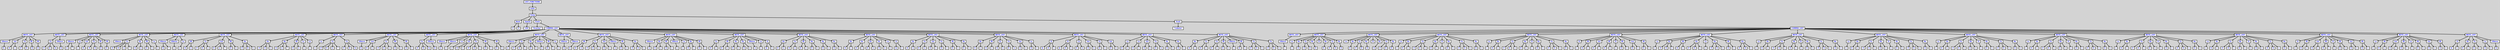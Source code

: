 digraph {

	ordering=out;
	ranksep=.4;
	bgcolor="lightgrey"; node [shape=box, fixedsize=false, fontsize=12, fontname="Helvetica-bold", fontcolor="blue"
		width=.25, height=.25, color="black", fillcolor="white", style="filled, solid, bold"];
	edge [arrowsize=.5, color="black", style="bold"]

  n0 [label="LIST_FUNCTIONS"];
  n1 [label="main"];
  n1 [label="main"];
  n2 [label="Song"];
  n2 [label="Song"];
  n3 [label="Beat"];
  n3 [label="Beat"];
  n4 [label="4"];
  n5 [label="4"];
  n6 [label="Speed"];
  n6 [label="Speed"];
  n7 [label="120"];
  n8 [label="Track"];
  n8 [label="Track"];
  n9 [label="\"Ocarina\""];
  n10 [label="COMPAS_LIST"];
  n10 [label="COMPAS_LIST"];
  n11 [label="NOTE_LIST"];
  n11 [label="NOTE_LIST"];
  n12 [label="Silence"];
  n12 [label="Silence"];
  n13 [label="b"];
  n14 [label="Sol"];
  n14 [label="Sol"];
  n15 [label="6"];
  n16 [label="c"];
  n17 [label="Fa"];
  n17 [label="Fa"];
  n18 [label="#"];
  n19 [label="6"];
  n20 [label="Mi"];
  n20 [label="Mi"];
  n21 [label="6"];
  n22 [label="Mi"];
  n22 [label="Mi"];
  n23 [label="6"];
  n24 [label="NOTE_LIST"];
  n24 [label="NOTE_LIST"];
  n25 [label="Fa"];
  n25 [label="Fa"];
  n26 [label="#"];
  n27 [label="6"];
  n28 [label="b"];
  n29 [label="Silence"];
  n29 [label="Silence"];
  n30 [label="b"];
  n31 [label="NOTE_LIST"];
  n31 [label="NOTE_LIST"];
  n32 [label="Silence"];
  n32 [label="Silence"];
  n33 [label="n"];
  n34 [label="*"];
  n35 [label="La"];
  n35 [label="La"];
  n36 [label="c"];
  n37 [label="Sol"];
  n37 [label="Sol"];
  n38 [label="6"];
  n39 [label="Fa"];
  n39 [label="Fa"];
  n40 [label="#"];
  n41 [label="6"];
  n42 [label="Mi"];
  n42 [label="Mi"];
  n43 [label="6"];
  n44 [label="Mi"];
  n44 [label="Mi"];
  n45 [label="6"];
  n46 [label="NOTE_LIST"];
  n46 [label="NOTE_LIST"];
  n47 [label="Silence"];
  n48 [label="Fa"];
  n48 [label="Fa"];
  n49 [label="#"];
  n50 [label="6"];
  n51 [label="n"];
  n52 [label="*"];
  n53 [label="Re"];
  n53 [label="Re"];
  n54 [label="6"];
  n55 [label="n"];
  n56 [label="Mi"];
  n56 [label="Mi"];
  n57 [label="6"];
  n58 [label="c"];
  n59 [label="La"];
  n59 [label="La"];
  n60 [label="c"];
  n61 [label="NOTE_LIST"];
  n61 [label="NOTE_LIST"];
  n62 [label="Silence"];
  n62 [label="Silence"];
  n63 [label="b"];
  n64 [label="*"];
  n65 [label="Silence"];
  n65 [label="Silence"];
  n66 [label="c"];
  n67 [label="La"];
  n67 [label="La"];
  n68 [label="c"];
  n69 [label="NOTE_LIST"];
  n69 [label="NOTE_LIST"];
  n70 [label="Mi"];
  n70 [label="Mi"];
  n71 [label="6"];
  n72 [label="n"];
  n73 [label="Fa"];
  n73 [label="Fa"];
  n74 [label="#"];
  n75 [label="6"];
  n76 [label="c"];
  n77 [label="Sol"];
  n77 [label="Sol"];
  n78 [label="6"];
  n79 [label="n"];
  n80 [label="*"];
  n81 [label="Mi"];
  n81 [label="Mi"];
  n82 [label="6"];
  n83 [label="c"];
  n84 [label="Do"];
  n84 [label="Do"];
  n85 [label="#"];
  n86 [label="6"];
  n87 [label="c"];
  n88 [label="NOTE_LIST"];
  n88 [label="NOTE_LIST"];
  n89 [label="Do"];
  n89 [label="Do"];
  n90 [label="#"];
  n91 [label="6"];
  n92 [label="c"];
  n93 [label="Re"];
  n93 [label="Re"];
  n94 [label="6"];
  n95 [label="n"];
  n96 [label="*"];
  n97 [label="Mi"];
  n97 [label="Mi"];
  n98 [label="6"];
  n99 [label="n"];
  n100 [label="La"];
  n100 [label="La"];
  n101 [label="c"];
  n102 [label="La"];
  n102 [label="La"];
  n103 [label="c"];
  n104 [label="NOTE_LIST"];
  n104 [label="NOTE_LIST"];
  n105 [label="La"];
  n105 [label="La"];
  n106 [label="c"];
  n107 [label="Fa"];
  n107 [label="Fa"];
  n108 [label="#"];
  n109 [label="6"];
  n110 [label="n"];
  n111 [label="*"];
  n112 [label="Fa"];
  n112 [label="Fa"];
  n113 [label="#"];
  n114 [label="6"];
  n115 [label="b"];
  n116 [label="NOTE_LIST"];
  n116 [label="NOTE_LIST"];
  n117 [label="Silence"];
  n117 [label="Silence"];
  n118 [label="b"];
  n119 [label="Sol"];
  n119 [label="Sol"];
  n120 [label="6"];
  n121 [label="c"];
  n122 [label="Fa"];
  n122 [label="Fa"];
  n123 [label="#"];
  n124 [label="6"];
  n125 [label="c"];
  n126 [label="Mi"];
  n126 [label="Mi"];
  n127 [label="6"];
  n128 [label="c"];
  n129 [label="Mi"];
  n129 [label="Mi"];
  n130 [label="6"];
  n131 [label="c"];
  n132 [label="NOTE_LIST"];
  n132 [label="NOTE_LIST"];
  n133 [label="Fa"];
  n133 [label="Fa"];
  n134 [label="#"];
  n135 [label="6"];
  n136 [label="b"];
  n137 [label="Silence"];
  n137 [label="Silence"];
  n138 [label="b"];
  n139 [label="NOTE_LIST"];
  n139 [label="NOTE_LIST"];
  n140 [label="Silence"];
  n140 [label="Silence"];
  n141 [label="n"];
  n142 [label="Silence"];
  n142 [label="Silence"];
  n143 [label="c"];
  n144 [label="La"];
  n144 [label="La"];
  n145 [label="c"];
  n146 [label="Sol"];
  n146 [label="Sol"];
  n147 [label="6"];
  n148 [label="c"];
  n149 [label="Fa"];
  n149 [label="Fa"];
  n150 [label="#"];
  n151 [label="6"];
  n152 [label="c"];
  n153 [label="Mi"];
  n153 [label="Mi"];
  n154 [label="6"];
  n155 [label="c"];
  n156 [label="Mi"];
  n156 [label="Mi"];
  n157 [label="6"];
  n158 [label="c"];
  n159 [label="NOTE_LIST"];
  n159 [label="NOTE_LIST"];
  n160 [label="Silence"];
  n160 [label="Silence"];
  n161 [label="n"];
  n162 [label="Fa"];
  n162 [label="Fa"];
  n163 [label="#"];
  n164 [label="6"];
  n165 [label="c"];
  n166 [label="Re"];
  n166 [label="Re"];
  n167 [label="6"];
  n168 [label="c"];
  n169 [label="Silence"];
  n169 [label="Silence"];
  n170 [label="n"];
  n171 [label="Mi"];
  n171 [label="Mi"];
  n172 [label="6"];
  n173 [label="c"];
  n174 [label="La"];
  n174 [label="La"];
  n175 [label="c"];
  n176 [label="NOTE_LIST"];
  n176 [label="NOTE_LIST"];
  n177 [label="Silence"];
  n177 [label="Silence"];
  n178 [label="b"];
  n179 [label="Silence"];
  n179 [label="Silence"];
  n180 [label="b"];
  n181 [label="NOTE_LIST"];
  n181 [label="NOTE_LIST"];
  n182 [label="Mi"];
  n182 [label="Mi"];
  n183 [label="6"];
  n184 [label="n"];
  n185 [label="Fa"];
  n185 [label="Fa"];
  n186 [label="#"];
  n187 [label="6"];
  n188 [label="c"];
  n189 [label="Sol"];
  n189 [label="Sol"];
  n190 [label="6"];
  n191 [label="c"];
  n192 [label="Silence"];
  n192 [label="Silence"];
  n193 [label="n"];
  n194 [label="Mi"];
  n194 [label="Mi"];
  n195 [label="6"];
  n196 [label="c"];
  n197 [label="Do"];
  n197 [label="Do"];
  n198 [label="#"];
  n199 [label="6"];
  n200 [label="c"];
  n201 [label="NOTE_LIST"];
  n201 [label="NOTE_LIST"];
  n202 [label="Silence"];
  n202 [label="Silence"];
  n203 [label="n"];
  n204 [label="Re"];
  n204 [label="Re"];
  n205 [label="6"];
  n206 [label="c"];
  n207 [label="Mi"];
  n207 [label="Mi"];
  n208 [label="6"];
  n209 [label="c"];
  n210 [label="Silence"];
  n210 [label="Silence"];
  n211 [label="c"];
  n212 [label="La"];
  n212 [label="La"];
  n213 [label="c"];
  n214 [label="Re"];
  n214 [label="Re"];
  n215 [label="6"];
  n216 [label="c"];
  n217 [label="Mi"];
  n217 [label="Mi"];
  n218 [label="6"];
  n219 [label="c"];
  n220 [label="NOTE_LIST"];
  n220 [label="NOTE_LIST"];
  n221 [label="Fa"];
  n221 [label="Fa"];
  n222 [label="6"];
  n223 [label="c"];
  n224 [label="Mi"];
  n224 [label="Mi"];
  n225 [label="6"];
  n226 [label="c"];
  n227 [label="Re"];
  n227 [label="Re"];
  n228 [label="6"];
  n229 [label="c"];
  n230 [label="Do"];
  n230 [label="Do"];
  n231 [label="6"];
  n232 [label="c"];
  n233 [label="Silence"];
  n233 [label="Silence"];
  n234 [label="n"];
  n235 [label="La"];
  n235 [label="La"];
  n236 [label="c"];
  n237 [label="Si"];
  n237 [label="Si"];
  n238 [label="&"];
  n239 [label="c"];
  n240 [label="NOTE_LIST"];
  n240 [label="NOTE_LIST"];
  n241 [label="Do"];
  n241 [label="Do"];
  n242 [label="6"];
  n243 [label="n"];
  n244 [label="Fa"];
  n244 [label="Fa"];
  n245 [label="6"];
  n246 [label="n"];
  n247 [label="Mi"];
  n247 [label="Mi"];
  n248 [label="6"];
  n249 [label="c"];
  n250 [label="Re"];
  n250 [label="Re"];
  n251 [label="6"];
  n252 [label="c"];
  n253 [label="Re"];
  n253 [label="Re"];
  n254 [label="6"];
  n255 [label="c"];
  n256 [label="Do"];
  n256 [label="Do"];
  n257 [label="6"];
  n258 [label="c"];
  n259 [label="NOTE_LIST"];
  n259 [label="NOTE_LIST"];
  n260 [label="Re"];
  n260 [label="Re"];
  n261 [label="6"];
  n262 [label="c"];
  n263 [label="Do"];
  n263 [label="Do"];
  n264 [label="6"];
  n265 [label="c"];
  n266 [label="Do"];
  n266 [label="Do"];
  n267 [label="6"];
  n268 [label="n"];
  n269 [label="Do"];
  n269 [label="Do"];
  n270 [label="6"];
  n271 [label="n"];
  n272 [label="La"];
  n272 [label="La"];
  n273 [label="c"];
  n274 [label="Si"];
  n274 [label="Si"];
  n275 [label="&"];
  n276 [label="c"];
  n277 [label="NOTE_LIST"];
  n277 [label="NOTE_LIST"];
  n278 [label="Do"];
  n278 [label="Do"];
  n279 [label="6"];
  n280 [label="n"];
  n281 [label="Fa"];
  n281 [label="Fa"];
  n282 [label="6"];
  n283 [label="n"];
  n284 [label="Sol"];
  n284 [label="Sol"];
  n285 [label="6"];
  n286 [label="c"];
  n287 [label="Fa"];
  n287 [label="Fa"];
  n288 [label="6"];
  n289 [label="c"];
  n290 [label="Mi"];
  n290 [label="Mi"];
  n291 [label="6"];
  n292 [label="c"];
  n293 [label="Re"];
  n293 [label="Re"];
  n294 [label="6"];
  n295 [label="c"];
  n296 [label="NOTE_LIST"];
  n296 [label="NOTE_LIST"];
  n297 [label="Re"];
  n297 [label="Re"];
  n298 [label="6"];
  n299 [label="c"];
  n300 [label="Mi"];
  n300 [label="Mi"];
  n301 [label="6"];
  n302 [label="c"];
  n303 [label="Fa"];
  n303 [label="Fa"];
  n304 [label="6"];
  n305 [label="n"];
  n306 [label="Fa"];
  n306 [label="Fa"];
  n307 [label="6"];
  n308 [label="n"];
  n309 [label="Sol"];
  n309 [label="Sol"];
  n310 [label="6"];
  n311 [label="c"];
  n312 [label="La"];
  n312 [label="La"];
  n313 [label="6"];
  n314 [label="c"];
  n315 [label="NOTE_LIST"];
  n315 [label="NOTE_LIST"];
  n316 [label="Si"];
  n316 [label="Si"];
  n317 [label="&"];
  n318 [label="6"];
  n319 [label="c"];
  n320 [label="Si"];
  n320 [label="Si"];
  n321 [label="&"];
  n322 [label="6"];
  n323 [label="c"];
  n324 [label="La"];
  n324 [label="La"];
  n325 [label="6"];
  n326 [label="n"];
  n327 [label="Sol"];
  n327 [label="Sol"];
  n328 [label="6"];
  n329 [label="n"];
  n330 [label="Fa"];
  n330 [label="Fa"];
  n331 [label="6"];
  n332 [label="c"];
  n333 [label="Sol"];
  n333 [label="Sol"];
  n334 [label="6"];
  n335 [label="c"];
  n336 [label="NOTE_LIST"];
  n336 [label="NOTE_LIST"];
  n337 [label="La"];
  n337 [label="La"];
  n338 [label="6"];
  n339 [label="c"];
  n340 [label="La"];
  n340 [label="La"];
  n341 [label="6"];
  n342 [label="c"];
  n343 [label="Sol"];
  n343 [label="Sol"];
  n344 [label="6"];
  n345 [label="n"];
  n346 [label="Fa"];
  n346 [label="Fa"];
  n347 [label="6"];
  n348 [label="n"];
  n349 [label="Re"];
  n349 [label="Re"];
  n350 [label="6"];
  n351 [label="c"];
  n352 [label="Do"];
  n352 [label="Do"];
  n353 [label="6"];
  n354 [label="c"];
  n355 [label="NOTE_LIST"];
  n355 [label="NOTE_LIST"];
  n356 [label="Re"];
  n356 [label="Re"];
  n357 [label="6"];
  n358 [label="c"];
  n359 [label="Fa"];
  n359 [label="Fa"];
  n360 [label="6"];
  n361 [label="c"];
  n362 [label="Fa"];
  n362 [label="Fa"];
  n363 [label="6"];
  n364 [label="c"];
  n365 [label="Mi"];
  n365 [label="Mi"];
  n366 [label="6"];
  n367 [label="c"];
  n368 [label="Silence"];
  n368 [label="Silence"];
  n369 [label="c"];
  n370 [label="Mi"];
  n370 [label="Mi"];
  n371 [label="6"];
  n372 [label="c"];
  n373 [label="Fa"];
  n373 [label="Fa"];
  n374 [label="#"];
  n375 [label="6"];
  n376 [label="c"];
  n377 [label="Fa"];
  n377 [label="Fa"];
  n378 [label="#"];
  n379 [label="6"];
  n380 [label="c"];
  n381 [label="Track"];
  n381 [label="Track"];
  n382 [label="\"Celesta\""];
  n383 [label="COMPAS_LIST"];
  n383 [label="COMPAS_LIST"];
  n384 [label="NOTE_LIST"];
  n384 [label="NOTE_LIST"];
  n385 [label="Silence"];
  n385 [label="Silence"];
  n386 [label="r"];
  n387 [label="NOTE_LIST"];
  n387 [label="NOTE_LIST"];
  n388 [label="La"];
  n388 [label="La"];
  n389 [label="c"];
  n390 [label="Re"];
  n390 [label="Re"];
  n391 [label="6"];
  n392 [label="Fa"];
  n392 [label="Fa"];
  n393 [label="#"];
  n394 [label="6"];
  n395 [label="Re"];
  n395 [label="Re"];
  n396 [label="6"];
  n397 [label="Si"];
  n398 [label="Re"];
  n398 [label="Re"];
  n399 [label="6"];
  n400 [label="Fa"];
  n400 [label="Fa"];
  n401 [label="#"];
  n402 [label="6"];
  n403 [label="Re"];
  n403 [label="Re"];
  n404 [label="6"];
  n405 [label="NOTE_LIST"];
  n405 [label="NOTE_LIST"];
  n406 [label="La"];
  n407 [label="Re"];
  n407 [label="Re"];
  n408 [label="6"];
  n409 [label="Fa"];
  n409 [label="Fa"];
  n410 [label="#"];
  n411 [label="6"];
  n412 [label="Re"];
  n412 [label="Re"];
  n413 [label="6"];
  n414 [label="Si"];
  n415 [label="Re"];
  n415 [label="Re"];
  n416 [label="6"];
  n417 [label="Fa"];
  n417 [label="Fa"];
  n418 [label="#"];
  n419 [label="6"];
  n420 [label="Re"];
  n420 [label="Re"];
  n421 [label="6"];
  n422 [label="NOTE_LIST"];
  n422 [label="NOTE_LIST"];
  n423 [label="La"];
  n423 [label="La"];
  n424 [label="c"];
  n425 [label="Re"];
  n425 [label="Re"];
  n426 [label="6"];
  n427 [label="c"];
  n428 [label="Fa"];
  n428 [label="Fa"];
  n429 [label="#"];
  n430 [label="6"];
  n431 [label="c"];
  n432 [label="Re"];
  n432 [label="Re"];
  n433 [label="6"];
  n434 [label="c"];
  n435 [label="Si"];
  n435 [label="Si"];
  n436 [label="c"];
  n437 [label="Re"];
  n437 [label="Re"];
  n438 [label="6"];
  n439 [label="c"];
  n440 [label="Fa"];
  n440 [label="Fa"];
  n441 [label="#"];
  n442 [label="6"];
  n443 [label="c"];
  n444 [label="Re"];
  n444 [label="Re"];
  n445 [label="6"];
  n446 [label="c"];
  n447 [label="NOTE_LIST"];
  n447 [label="NOTE_LIST"];
  n448 [label="La"];
  n448 [label="La"];
  n449 [label="c"];
  n450 [label="Re"];
  n450 [label="Re"];
  n451 [label="6"];
  n452 [label="c"];
  n453 [label="Fa"];
  n453 [label="Fa"];
  n454 [label="#"];
  n455 [label="6"];
  n456 [label="c"];
  n457 [label="Re"];
  n457 [label="Re"];
  n458 [label="6"];
  n459 [label="c"];
  n460 [label="Si"];
  n460 [label="Si"];
  n461 [label="c"];
  n462 [label="Re"];
  n462 [label="Re"];
  n463 [label="6"];
  n464 [label="c"];
  n465 [label="Fa"];
  n465 [label="Fa"];
  n466 [label="#"];
  n467 [label="6"];
  n468 [label="c"];
  n469 [label="Re"];
  n469 [label="Re"];
  n470 [label="6"];
  n471 [label="c"];
  n472 [label="NOTE_LIST"];
  n472 [label="NOTE_LIST"];
  n473 [label="Si"];
  n473 [label="Si"];
  n474 [label="c"];
  n475 [label="Mi"];
  n475 [label="Mi"];
  n476 [label="6"];
  n477 [label="c"];
  n478 [label="Sol"];
  n478 [label="Sol"];
  n479 [label="6"];
  n480 [label="c"];
  n481 [label="Mi"];
  n481 [label="Mi"];
  n482 [label="6"];
  n483 [label="c"];
  n484 [label="Si"];
  n484 [label="Si"];
  n485 [label="c"];
  n486 [label="Mi"];
  n486 [label="Mi"];
  n487 [label="6"];
  n488 [label="c"];
  n489 [label="Sol"];
  n489 [label="Sol"];
  n490 [label="6"];
  n491 [label="c"];
  n492 [label="Mi"];
  n492 [label="Mi"];
  n493 [label="6"];
  n494 [label="c"];
  n495 [label="NOTE_LIST"];
  n495 [label="NOTE_LIST"];
  n496 [label="La"];
  n496 [label="La"];
  n497 [label="c"];
  n498 [label="Do"];
  n498 [label="Do"];
  n499 [label="#"];
  n500 [label="6"];
  n501 [label="c"];
  n502 [label="Mi"];
  n502 [label="Mi"];
  n503 [label="6"];
  n504 [label="c"];
  n505 [label="Do"];
  n505 [label="Do"];
  n506 [label="#"];
  n507 [label="6"];
  n508 [label="c"];
  n509 [label="La"];
  n509 [label="La"];
  n510 [label="c"];
  n511 [label="Do"];
  n511 [label="Do"];
  n512 [label="#"];
  n513 [label="6"];
  n514 [label="c"];
  n515 [label="Mi"];
  n515 [label="Mi"];
  n516 [label="6"];
  n517 [label="c"];
  n518 [label="Do"];
  n518 [label="Do"];
  n519 [label="#"];
  n520 [label="6"];
  n521 [label="c"];
  n522 [label="NOTE_LIST"];
  n522 [label="NOTE_LIST"];
  n523 [label="La"];
  n523 [label="La"];
  n524 [label="c"];
  n525 [label="Re"];
  n525 [label="Re"];
  n526 [label="6"];
  n527 [label="c"];
  n528 [label="Fa"];
  n528 [label="Fa"];
  n529 [label="#"];
  n530 [label="6"];
  n531 [label="c"];
  n532 [label="Re"];
  n532 [label="Re"];
  n533 [label="6"];
  n534 [label="c"];
  n535 [label="Si"];
  n535 [label="Si"];
  n536 [label="c"];
  n537 [label="Re"];
  n537 [label="Re"];
  n538 [label="6"];
  n539 [label="c"];
  n540 [label="Fa"];
  n540 [label="Fa"];
  n541 [label="#"];
  n542 [label="6"];
  n543 [label="c"];
  n544 [label="Re"];
  n544 [label="Re"];
  n545 [label="6"];
  n546 [label="c"];
  n547 [label="NOTE_LIST"];
  n547 [label="NOTE_LIST"];
  n548 [label="La"];
  n548 [label="La"];
  n549 [label="c"];
  n550 [label="Re"];
  n550 [label="Re"];
  n551 [label="6"];
  n552 [label="c"];
  n553 [label="Fa"];
  n553 [label="Fa"];
  n554 [label="#"];
  n555 [label="6"];
  n556 [label="c"];
  n557 [label="Re"];
  n557 [label="Re"];
  n558 [label="6"];
  n559 [label="c"];
  n560 [label="Si"];
  n560 [label="Si"];
  n561 [label="c"];
  n562 [label="Re"];
  n562 [label="Re"];
  n563 [label="6"];
  n564 [label="c"];
  n565 [label="Fa"];
  n565 [label="Fa"];
  n566 [label="#"];
  n567 [label="6"];
  n568 [label="c"];
  n569 [label="Re"];
  n569 [label="Re"];
  n570 [label="6"];
  n571 [label="c"];
  n572 [label="NOTE_LIST"];
  n572 [label="NOTE_LIST"];
  n573 [label="La"];
  n573 [label="La"];
  n574 [label="c"];
  n575 [label="Re"];
  n575 [label="Re"];
  n576 [label="6"];
  n577 [label="c"];
  n578 [label="Fa"];
  n578 [label="Fa"];
  n579 [label="#"];
  n580 [label="6"];
  n581 [label="c"];
  n582 [label="Re"];
  n582 [label="Re"];
  n583 [label="6"];
  n584 [label="c"];
  n585 [label="Si"];
  n585 [label="Si"];
  n586 [label="c"];
  n587 [label="Re"];
  n587 [label="Re"];
  n588 [label="6"];
  n589 [label="c"];
  n590 [label="Fa"];
  n590 [label="Fa"];
  n591 [label="#"];
  n592 [label="6"];
  n593 [label="c"];
  n594 [label="Re"];
  n594 [label="Re"];
  n595 [label="6"];
  n596 [label="c"];
  n597 [label="NOTE_LIST"];
  n597 [label="NOTE_LIST"];
  n598 [label="La"];
  n598 [label="La"];
  n599 [label="c"];
  n600 [label="Re"];
  n600 [label="Re"];
  n601 [label="6"];
  n602 [label="c"];
  n603 [label="Fa"];
  n603 [label="Fa"];
  n604 [label="#"];
  n605 [label="6"];
  n606 [label="c"];
  n607 [label="Re"];
  n607 [label="Re"];
  n608 [label="6"];
  n609 [label="c"];
  n610 [label="Si"];
  n610 [label="Si"];
  n611 [label="c"];
  n612 [label="Re"];
  n612 [label="Re"];
  n613 [label="6"];
  n614 [label="c"];
  n615 [label="Fa"];
  n615 [label="Fa"];
  n616 [label="#"];
  n617 [label="6"];
  n618 [label="c"];
  n619 [label="Re"];
  n619 [label="Re"];
  n620 [label="6"];
  n621 [label="c"];
  n622 [label="NOTE_LIST"];
  n622 [label="NOTE_LIST"];
  n623 [label="La"];
  n623 [label="La"];
  n624 [label="c"];
  n625 [label="Re"];
  n625 [label="Re"];
  n626 [label="6"];
  n627 [label="c"];
  n628 [label="Fa"];
  n628 [label="Fa"];
  n629 [label="#"];
  n630 [label="6"];
  n631 [label="c"];
  n632 [label="Re"];
  n632 [label="Re"];
  n633 [label="6"];
  n634 [label="c"];
  n635 [label="Si"];
  n635 [label="Si"];
  n636 [label="c"];
  n637 [label="Re"];
  n637 [label="Re"];
  n638 [label="6"];
  n639 [label="c"];
  n640 [label="Fa"];
  n640 [label="Fa"];
  n641 [label="#"];
  n642 [label="6"];
  n643 [label="c"];
  n644 [label="Re"];
  n644 [label="Re"];
  n645 [label="6"];
  n646 [label="c"];
  n647 [label="NOTE_LIST"];
  n647 [label="NOTE_LIST"];
  n648 [label="La"];
  n648 [label="La"];
  n649 [label="c"];
  n650 [label="Re"];
  n650 [label="Re"];
  n651 [label="6"];
  n652 [label="c"];
  n653 [label="Fa"];
  n653 [label="Fa"];
  n654 [label="#"];
  n655 [label="6"];
  n656 [label="c"];
  n657 [label="Re"];
  n657 [label="Re"];
  n658 [label="6"];
  n659 [label="c"];
  n660 [label="Si"];
  n660 [label="Si"];
  n661 [label="c"];
  n662 [label="Re"];
  n662 [label="Re"];
  n663 [label="6"];
  n664 [label="c"];
  n665 [label="Fa"];
  n665 [label="Fa"];
  n666 [label="#"];
  n667 [label="6"];
  n668 [label="c"];
  n669 [label="Re"];
  n669 [label="Re"];
  n670 [label="6"];
  n671 [label="c"];
  n672 [label="NOTE_LIST"];
  n672 [label="NOTE_LIST"];
  n673 [label="Si"];
  n673 [label="Si"];
  n674 [label="c"];
  n675 [label="Mi"];
  n675 [label="Mi"];
  n676 [label="6"];
  n677 [label="c"];
  n678 [label="Sol"];
  n678 [label="Sol"];
  n679 [label="6"];
  n680 [label="c"];
  n681 [label="Mi"];
  n681 [label="Mi"];
  n682 [label="6"];
  n683 [label="c"];
  n684 [label="Si"];
  n684 [label="Si"];
  n685 [label="c"];
  n686 [label="Mi"];
  n686 [label="Mi"];
  n687 [label="6"];
  n688 [label="c"];
  n689 [label="Sol"];
  n689 [label="Sol"];
  n690 [label="6"];
  n691 [label="c"];
  n692 [label="Mi"];
  n692 [label="Mi"];
  n693 [label="6"];
  n694 [label="c"];
  n695 [label="NOTE_LIST"];
  n695 [label="NOTE_LIST"];
  n696 [label="La"];
  n696 [label="La"];
  n697 [label="c"];
  n698 [label="Mi"];
  n698 [label="Mi"];
  n699 [label="6"];
  n700 [label="c"];
  n701 [label="Sol"];
  n701 [label="Sol"];
  n702 [label="6"];
  n703 [label="c"];
  n704 [label="Mi"];
  n704 [label="Mi"];
  n705 [label="6"];
  n706 [label="c"];
  n707 [label="La"];
  n707 [label="La"];
  n708 [label="c"];
  n709 [label="Mi"];
  n709 [label="Mi"];
  n710 [label="6"];
  n711 [label="c"];
  n712 [label="Sol"];
  n712 [label="Sol"];
  n713 [label="6"];
  n714 [label="c"];
  n715 [label="Mi"];
  n715 [label="Mi"];
  n716 [label="6"];
  n717 [label="c"];
  n718 [label="NOTE_LIST"];
  n718 [label="NOTE_LIST"];
  n719 [label="Si"];
  n719 [label="Si"];
  n720 [label="&"];
  n721 [label="c"];
  n722 [label="Re"];
  n722 [label="Re"];
  n723 [label="6"];
  n724 [label="c"];
  n725 [label="Fa"];
  n725 [label="Fa"];
  n726 [label="6"];
  n727 [label="c"];
  n728 [label="La"];
  n728 [label="La"];
  n729 [label="6"];
  n730 [label="c"];
  n731 [label="Silence"];
  n731 [label="Silence"];
  n732 [label="b"];

  n0 -> n1 // "LIST_FUNCTIONS" -> "main"
  n1 -> n2 // "main" -> "Song"
  n2 -> n3 // "Song" -> "Beat"
  n3 -> n4 // "Beat" -> "4"
  n3 -> n5 // "Beat" -> "4"
  n2 -> n6 // "Song" -> "Speed"
  n6 -> n7 // "Speed" -> "120"
  n2 -> n8 // "Song" -> "Track"
  n8 -> n9 // "Track" -> "\"Ocarina\""
  n8 -> n10 // "Track" -> "COMPAS_LIST"
  n10 -> n11 // "COMPAS_LIST" -> "NOTE_LIST"
  n11 -> n12 // "NOTE_LIST" -> "Silence"
  n12 -> n13 // "Silence" -> "b"
  n11 -> n14 // "NOTE_LIST" -> "Sol"
  n14 -> n15 // "Sol" -> "6"
  n14 -> n16 // "Sol" -> "c"
  n11 -> n17 // "NOTE_LIST" -> "Fa"
  n17 -> n18 // "Fa" -> "#"
  n17 -> n19 // "Fa" -> "6"
  n11 -> n20 // "NOTE_LIST" -> "Mi"
  n20 -> n21 // "Mi" -> "6"
  n11 -> n22 // "NOTE_LIST" -> "Mi"
  n22 -> n23 // "Mi" -> "6"
  n10 -> n24 // "COMPAS_LIST" -> "NOTE_LIST"
  n24 -> n25 // "NOTE_LIST" -> "Fa"
  n25 -> n26 // "Fa" -> "#"
  n25 -> n27 // "Fa" -> "6"
  n25 -> n28 // "Fa" -> "b"
  n24 -> n29 // "NOTE_LIST" -> "Silence"
  n29 -> n30 // "Silence" -> "b"
  n10 -> n31 // "COMPAS_LIST" -> "NOTE_LIST"
  n31 -> n32 // "NOTE_LIST" -> "Silence"
  n32 -> n33 // "Silence" -> "n"
  n32 -> n34 // "Silence" -> "*"
  n31 -> n35 // "NOTE_LIST" -> "La"
  n35 -> n36 // "La" -> "c"
  n31 -> n37 // "NOTE_LIST" -> "Sol"
  n37 -> n38 // "Sol" -> "6"
  n31 -> n39 // "NOTE_LIST" -> "Fa"
  n39 -> n40 // "Fa" -> "#"
  n39 -> n41 // "Fa" -> "6"
  n31 -> n42 // "NOTE_LIST" -> "Mi"
  n42 -> n43 // "Mi" -> "6"
  n31 -> n44 // "NOTE_LIST" -> "Mi"
  n44 -> n45 // "Mi" -> "6"
  n10 -> n46 // "COMPAS_LIST" -> "NOTE_LIST"
  n46 -> n47 // "NOTE_LIST" -> "Silence"
  n46 -> n48 // "NOTE_LIST" -> "Fa"
  n48 -> n49 // "Fa" -> "#"
  n48 -> n50 // "Fa" -> "6"
  n48 -> n51 // "Fa" -> "n"
  n48 -> n52 // "Fa" -> "*"
  n46 -> n53 // "NOTE_LIST" -> "Re"
  n53 -> n54 // "Re" -> "6"
  n53 -> n55 // "Re" -> "n"
  n46 -> n56 // "NOTE_LIST" -> "Mi"
  n56 -> n57 // "Mi" -> "6"
  n56 -> n58 // "Mi" -> "c"
  n46 -> n59 // "NOTE_LIST" -> "La"
  n59 -> n60 // "La" -> "c"
  n10 -> n61 // "COMPAS_LIST" -> "NOTE_LIST"
  n61 -> n62 // "NOTE_LIST" -> "Silence"
  n62 -> n63 // "Silence" -> "b"
  n62 -> n64 // "Silence" -> "*"
  n61 -> n65 // "NOTE_LIST" -> "Silence"
  n65 -> n66 // "Silence" -> "c"
  n61 -> n67 // "NOTE_LIST" -> "La"
  n67 -> n68 // "La" -> "c"
  n10 -> n69 // "COMPAS_LIST" -> "NOTE_LIST"
  n69 -> n70 // "NOTE_LIST" -> "Mi"
  n70 -> n71 // "Mi" -> "6"
  n70 -> n72 // "Mi" -> "n"
  n69 -> n73 // "NOTE_LIST" -> "Fa"
  n73 -> n74 // "Fa" -> "#"
  n73 -> n75 // "Fa" -> "6"
  n73 -> n76 // "Fa" -> "c"
  n69 -> n77 // "NOTE_LIST" -> "Sol"
  n77 -> n78 // "Sol" -> "6"
  n77 -> n79 // "Sol" -> "n"
  n77 -> n80 // "Sol" -> "*"
  n69 -> n81 // "NOTE_LIST" -> "Mi"
  n81 -> n82 // "Mi" -> "6"
  n81 -> n83 // "Mi" -> "c"
  n69 -> n84 // "NOTE_LIST" -> "Do"
  n84 -> n85 // "Do" -> "#"
  n84 -> n86 // "Do" -> "6"
  n84 -> n87 // "Do" -> "c"
  n10 -> n88 // "COMPAS_LIST" -> "NOTE_LIST"
  n88 -> n89 // "NOTE_LIST" -> "Do"
  n89 -> n90 // "Do" -> "#"
  n89 -> n91 // "Do" -> "6"
  n89 -> n92 // "Do" -> "c"
  n88 -> n93 // "NOTE_LIST" -> "Re"
  n93 -> n94 // "Re" -> "6"
  n93 -> n95 // "Re" -> "n"
  n93 -> n96 // "Re" -> "*"
  n88 -> n97 // "NOTE_LIST" -> "Mi"
  n97 -> n98 // "Mi" -> "6"
  n97 -> n99 // "Mi" -> "n"
  n88 -> n100 // "NOTE_LIST" -> "La"
  n100 -> n101 // "La" -> "c"
  n88 -> n102 // "NOTE_LIST" -> "La"
  n102 -> n103 // "La" -> "c"
  n10 -> n104 // "COMPAS_LIST" -> "NOTE_LIST"
  n104 -> n105 // "NOTE_LIST" -> "La"
  n105 -> n106 // "La" -> "c"
  n104 -> n107 // "NOTE_LIST" -> "Fa"
  n107 -> n108 // "Fa" -> "#"
  n107 -> n109 // "Fa" -> "6"
  n107 -> n110 // "Fa" -> "n"
  n107 -> n111 // "Fa" -> "*"
  n104 -> n112 // "NOTE_LIST" -> "Fa"
  n112 -> n113 // "Fa" -> "#"
  n112 -> n114 // "Fa" -> "6"
  n112 -> n115 // "Fa" -> "b"
  n10 -> n116 // "COMPAS_LIST" -> "NOTE_LIST"
  n116 -> n117 // "NOTE_LIST" -> "Silence"
  n117 -> n118 // "Silence" -> "b"
  n116 -> n119 // "NOTE_LIST" -> "Sol"
  n119 -> n120 // "Sol" -> "6"
  n119 -> n121 // "Sol" -> "c"
  n116 -> n122 // "NOTE_LIST" -> "Fa"
  n122 -> n123 // "Fa" -> "#"
  n122 -> n124 // "Fa" -> "6"
  n122 -> n125 // "Fa" -> "c"
  n116 -> n126 // "NOTE_LIST" -> "Mi"
  n126 -> n127 // "Mi" -> "6"
  n126 -> n128 // "Mi" -> "c"
  n116 -> n129 // "NOTE_LIST" -> "Mi"
  n129 -> n130 // "Mi" -> "6"
  n129 -> n131 // "Mi" -> "c"
  n10 -> n132 // "COMPAS_LIST" -> "NOTE_LIST"
  n132 -> n133 // "NOTE_LIST" -> "Fa"
  n133 -> n134 // "Fa" -> "#"
  n133 -> n135 // "Fa" -> "6"
  n133 -> n136 // "Fa" -> "b"
  n132 -> n137 // "NOTE_LIST" -> "Silence"
  n137 -> n138 // "Silence" -> "b"
  n10 -> n139 // "COMPAS_LIST" -> "NOTE_LIST"
  n139 -> n140 // "NOTE_LIST" -> "Silence"
  n140 -> n141 // "Silence" -> "n"
  n139 -> n142 // "NOTE_LIST" -> "Silence"
  n142 -> n143 // "Silence" -> "c"
  n139 -> n144 // "NOTE_LIST" -> "La"
  n144 -> n145 // "La" -> "c"
  n139 -> n146 // "NOTE_LIST" -> "Sol"
  n146 -> n147 // "Sol" -> "6"
  n146 -> n148 // "Sol" -> "c"
  n139 -> n149 // "NOTE_LIST" -> "Fa"
  n149 -> n150 // "Fa" -> "#"
  n149 -> n151 // "Fa" -> "6"
  n149 -> n152 // "Fa" -> "c"
  n139 -> n153 // "NOTE_LIST" -> "Mi"
  n153 -> n154 // "Mi" -> "6"
  n153 -> n155 // "Mi" -> "c"
  n139 -> n156 // "NOTE_LIST" -> "Mi"
  n156 -> n157 // "Mi" -> "6"
  n156 -> n158 // "Mi" -> "c"
  n10 -> n159 // "COMPAS_LIST" -> "NOTE_LIST"
  n159 -> n160 // "NOTE_LIST" -> "Silence"
  n160 -> n161 // "Silence" -> "n"
  n159 -> n162 // "NOTE_LIST" -> "Fa"
  n162 -> n163 // "Fa" -> "#"
  n162 -> n164 // "Fa" -> "6"
  n162 -> n165 // "Fa" -> "c"
  n159 -> n166 // "NOTE_LIST" -> "Re"
  n166 -> n167 // "Re" -> "6"
  n166 -> n168 // "Re" -> "c"
  n159 -> n169 // "NOTE_LIST" -> "Silence"
  n169 -> n170 // "Silence" -> "n"
  n159 -> n171 // "NOTE_LIST" -> "Mi"
  n171 -> n172 // "Mi" -> "6"
  n171 -> n173 // "Mi" -> "c"
  n159 -> n174 // "NOTE_LIST" -> "La"
  n174 -> n175 // "La" -> "c"
  n10 -> n176 // "COMPAS_LIST" -> "NOTE_LIST"
  n176 -> n177 // "NOTE_LIST" -> "Silence"
  n177 -> n178 // "Silence" -> "b"
  n176 -> n179 // "NOTE_LIST" -> "Silence"
  n179 -> n180 // "Silence" -> "b"
  n10 -> n181 // "COMPAS_LIST" -> "NOTE_LIST"
  n181 -> n182 // "NOTE_LIST" -> "Mi"
  n182 -> n183 // "Mi" -> "6"
  n182 -> n184 // "Mi" -> "n"
  n181 -> n185 // "NOTE_LIST" -> "Fa"
  n185 -> n186 // "Fa" -> "#"
  n185 -> n187 // "Fa" -> "6"
  n185 -> n188 // "Fa" -> "c"
  n181 -> n189 // "NOTE_LIST" -> "Sol"
  n189 -> n190 // "Sol" -> "6"
  n189 -> n191 // "Sol" -> "c"
  n181 -> n192 // "NOTE_LIST" -> "Silence"
  n192 -> n193 // "Silence" -> "n"
  n181 -> n194 // "NOTE_LIST" -> "Mi"
  n194 -> n195 // "Mi" -> "6"
  n194 -> n196 // "Mi" -> "c"
  n181 -> n197 // "NOTE_LIST" -> "Do"
  n197 -> n198 // "Do" -> "#"
  n197 -> n199 // "Do" -> "6"
  n197 -> n200 // "Do" -> "c"
  n10 -> n201 // "COMPAS_LIST" -> "NOTE_LIST"
  n201 -> n202 // "NOTE_LIST" -> "Silence"
  n202 -> n203 // "Silence" -> "n"
  n201 -> n204 // "NOTE_LIST" -> "Re"
  n204 -> n205 // "Re" -> "6"
  n204 -> n206 // "Re" -> "c"
  n201 -> n207 // "NOTE_LIST" -> "Mi"
  n207 -> n208 // "Mi" -> "6"
  n207 -> n209 // "Mi" -> "c"
  n201 -> n210 // "NOTE_LIST" -> "Silence"
  n210 -> n211 // "Silence" -> "c"
  n201 -> n212 // "NOTE_LIST" -> "La"
  n212 -> n213 // "La" -> "c"
  n201 -> n214 // "NOTE_LIST" -> "Re"
  n214 -> n215 // "Re" -> "6"
  n214 -> n216 // "Re" -> "c"
  n201 -> n217 // "NOTE_LIST" -> "Mi"
  n217 -> n218 // "Mi" -> "6"
  n217 -> n219 // "Mi" -> "c"
  n10 -> n220 // "COMPAS_LIST" -> "NOTE_LIST"
  n220 -> n221 // "NOTE_LIST" -> "Fa"
  n221 -> n222 // "Fa" -> "6"
  n221 -> n223 // "Fa" -> "c"
  n220 -> n224 // "NOTE_LIST" -> "Mi"
  n224 -> n225 // "Mi" -> "6"
  n224 -> n226 // "Mi" -> "c"
  n220 -> n227 // "NOTE_LIST" -> "Re"
  n227 -> n228 // "Re" -> "6"
  n227 -> n229 // "Re" -> "c"
  n220 -> n230 // "NOTE_LIST" -> "Do"
  n230 -> n231 // "Do" -> "6"
  n230 -> n232 // "Do" -> "c"
  n220 -> n233 // "NOTE_LIST" -> "Silence"
  n233 -> n234 // "Silence" -> "n"
  n220 -> n235 // "NOTE_LIST" -> "La"
  n235 -> n236 // "La" -> "c"
  n220 -> n237 // "NOTE_LIST" -> "Si"
  n237 -> n238 // "Si" -> "&"
  n237 -> n239 // "Si" -> "c"
  n10 -> n240 // "COMPAS_LIST" -> "NOTE_LIST"
  n240 -> n241 // "NOTE_LIST" -> "Do"
  n241 -> n242 // "Do" -> "6"
  n241 -> n243 // "Do" -> "n"
  n240 -> n244 // "NOTE_LIST" -> "Fa"
  n244 -> n245 // "Fa" -> "6"
  n244 -> n246 // "Fa" -> "n"
  n240 -> n247 // "NOTE_LIST" -> "Mi"
  n247 -> n248 // "Mi" -> "6"
  n247 -> n249 // "Mi" -> "c"
  n240 -> n250 // "NOTE_LIST" -> "Re"
  n250 -> n251 // "Re" -> "6"
  n250 -> n252 // "Re" -> "c"
  n240 -> n253 // "NOTE_LIST" -> "Re"
  n253 -> n254 // "Re" -> "6"
  n253 -> n255 // "Re" -> "c"
  n240 -> n256 // "NOTE_LIST" -> "Do"
  n256 -> n257 // "Do" -> "6"
  n256 -> n258 // "Do" -> "c"
  n10 -> n259 // "COMPAS_LIST" -> "NOTE_LIST"
  n259 -> n260 // "NOTE_LIST" -> "Re"
  n260 -> n261 // "Re" -> "6"
  n260 -> n262 // "Re" -> "c"
  n259 -> n263 // "NOTE_LIST" -> "Do"
  n263 -> n264 // "Do" -> "6"
  n263 -> n265 // "Do" -> "c"
  n259 -> n266 // "NOTE_LIST" -> "Do"
  n266 -> n267 // "Do" -> "6"
  n266 -> n268 // "Do" -> "n"
  n259 -> n269 // "NOTE_LIST" -> "Do"
  n269 -> n270 // "Do" -> "6"
  n269 -> n271 // "Do" -> "n"
  n259 -> n272 // "NOTE_LIST" -> "La"
  n272 -> n273 // "La" -> "c"
  n259 -> n274 // "NOTE_LIST" -> "Si"
  n274 -> n275 // "Si" -> "&"
  n274 -> n276 // "Si" -> "c"
  n10 -> n277 // "COMPAS_LIST" -> "NOTE_LIST"
  n277 -> n278 // "NOTE_LIST" -> "Do"
  n278 -> n279 // "Do" -> "6"
  n278 -> n280 // "Do" -> "n"
  n277 -> n281 // "NOTE_LIST" -> "Fa"
  n281 -> n282 // "Fa" -> "6"
  n281 -> n283 // "Fa" -> "n"
  n277 -> n284 // "NOTE_LIST" -> "Sol"
  n284 -> n285 // "Sol" -> "6"
  n284 -> n286 // "Sol" -> "c"
  n277 -> n287 // "NOTE_LIST" -> "Fa"
  n287 -> n288 // "Fa" -> "6"
  n287 -> n289 // "Fa" -> "c"
  n277 -> n290 // "NOTE_LIST" -> "Mi"
  n290 -> n291 // "Mi" -> "6"
  n290 -> n292 // "Mi" -> "c"
  n277 -> n293 // "NOTE_LIST" -> "Re"
  n293 -> n294 // "Re" -> "6"
  n293 -> n295 // "Re" -> "c"
  n10 -> n296 // "COMPAS_LIST" -> "NOTE_LIST"
  n296 -> n297 // "NOTE_LIST" -> "Re"
  n297 -> n298 // "Re" -> "6"
  n297 -> n299 // "Re" -> "c"
  n296 -> n300 // "NOTE_LIST" -> "Mi"
  n300 -> n301 // "Mi" -> "6"
  n300 -> n302 // "Mi" -> "c"
  n296 -> n303 // "NOTE_LIST" -> "Fa"
  n303 -> n304 // "Fa" -> "6"
  n303 -> n305 // "Fa" -> "n"
  n296 -> n306 // "NOTE_LIST" -> "Fa"
  n306 -> n307 // "Fa" -> "6"
  n306 -> n308 // "Fa" -> "n"
  n296 -> n309 // "NOTE_LIST" -> "Sol"
  n309 -> n310 // "Sol" -> "6"
  n309 -> n311 // "Sol" -> "c"
  n296 -> n312 // "NOTE_LIST" -> "La"
  n312 -> n313 // "La" -> "6"
  n312 -> n314 // "La" -> "c"
  n10 -> n315 // "COMPAS_LIST" -> "NOTE_LIST"
  n315 -> n316 // "NOTE_LIST" -> "Si"
  n316 -> n317 // "Si" -> "&"
  n316 -> n318 // "Si" -> "6"
  n316 -> n319 // "Si" -> "c"
  n315 -> n320 // "NOTE_LIST" -> "Si"
  n320 -> n321 // "Si" -> "&"
  n320 -> n322 // "Si" -> "6"
  n320 -> n323 // "Si" -> "c"
  n315 -> n324 // "NOTE_LIST" -> "La"
  n324 -> n325 // "La" -> "6"
  n324 -> n326 // "La" -> "n"
  n315 -> n327 // "NOTE_LIST" -> "Sol"
  n327 -> n328 // "Sol" -> "6"
  n327 -> n329 // "Sol" -> "n"
  n315 -> n330 // "NOTE_LIST" -> "Fa"
  n330 -> n331 // "Fa" -> "6"
  n330 -> n332 // "Fa" -> "c"
  n315 -> n333 // "NOTE_LIST" -> "Sol"
  n333 -> n334 // "Sol" -> "6"
  n333 -> n335 // "Sol" -> "c"
  n10 -> n336 // "COMPAS_LIST" -> "NOTE_LIST"
  n336 -> n337 // "NOTE_LIST" -> "La"
  n337 -> n338 // "La" -> "6"
  n337 -> n339 // "La" -> "c"
  n336 -> n340 // "NOTE_LIST" -> "La"
  n340 -> n341 // "La" -> "6"
  n340 -> n342 // "La" -> "c"
  n336 -> n343 // "NOTE_LIST" -> "Sol"
  n343 -> n344 // "Sol" -> "6"
  n343 -> n345 // "Sol" -> "n"
  n336 -> n346 // "NOTE_LIST" -> "Fa"
  n346 -> n347 // "Fa" -> "6"
  n346 -> n348 // "Fa" -> "n"
  n336 -> n349 // "NOTE_LIST" -> "Re"
  n349 -> n350 // "Re" -> "6"
  n349 -> n351 // "Re" -> "c"
  n336 -> n352 // "NOTE_LIST" -> "Do"
  n352 -> n353 // "Do" -> "6"
  n352 -> n354 // "Do" -> "c"
  n10 -> n355 // "COMPAS_LIST" -> "NOTE_LIST"
  n355 -> n356 // "NOTE_LIST" -> "Re"
  n356 -> n357 // "Re" -> "6"
  n356 -> n358 // "Re" -> "c"
  n355 -> n359 // "NOTE_LIST" -> "Fa"
  n359 -> n360 // "Fa" -> "6"
  n359 -> n361 // "Fa" -> "c"
  n355 -> n362 // "NOTE_LIST" -> "Fa"
  n362 -> n363 // "Fa" -> "6"
  n362 -> n364 // "Fa" -> "c"
  n355 -> n365 // "NOTE_LIST" -> "Mi"
  n365 -> n366 // "Mi" -> "6"
  n365 -> n367 // "Mi" -> "c"
  n355 -> n368 // "NOTE_LIST" -> "Silence"
  n368 -> n369 // "Silence" -> "c"
  n355 -> n370 // "NOTE_LIST" -> "Mi"
  n370 -> n371 // "Mi" -> "6"
  n370 -> n372 // "Mi" -> "c"
  n355 -> n373 // "NOTE_LIST" -> "Fa"
  n373 -> n374 // "Fa" -> "#"
  n373 -> n375 // "Fa" -> "6"
  n373 -> n376 // "Fa" -> "c"
  n355 -> n377 // "NOTE_LIST" -> "Fa"
  n377 -> n378 // "Fa" -> "#"
  n377 -> n379 // "Fa" -> "6"
  n377 -> n380 // "Fa" -> "c"
  n2 -> n381 // "Song" -> "Track"
  n381 -> n382 // "Track" -> "\"Celesta\""
  n381 -> n383 // "Track" -> "COMPAS_LIST"
  n383 -> n384 // "COMPAS_LIST" -> "NOTE_LIST"
  n384 -> n385 // "NOTE_LIST" -> "Silence"
  n385 -> n386 // "Silence" -> "r"
  n383 -> n387 // "COMPAS_LIST" -> "NOTE_LIST"
  n387 -> n388 // "NOTE_LIST" -> "La"
  n388 -> n389 // "La" -> "c"
  n387 -> n390 // "NOTE_LIST" -> "Re"
  n390 -> n391 // "Re" -> "6"
  n387 -> n392 // "NOTE_LIST" -> "Fa"
  n392 -> n393 // "Fa" -> "#"
  n392 -> n394 // "Fa" -> "6"
  n387 -> n395 // "NOTE_LIST" -> "Re"
  n395 -> n396 // "Re" -> "6"
  n387 -> n397 // "NOTE_LIST" -> "Si"
  n387 -> n398 // "NOTE_LIST" -> "Re"
  n398 -> n399 // "Re" -> "6"
  n387 -> n400 // "NOTE_LIST" -> "Fa"
  n400 -> n401 // "Fa" -> "#"
  n400 -> n402 // "Fa" -> "6"
  n387 -> n403 // "NOTE_LIST" -> "Re"
  n403 -> n404 // "Re" -> "6"
  n383 -> n405 // "COMPAS_LIST" -> "NOTE_LIST"
  n405 -> n406 // "NOTE_LIST" -> "La"
  n405 -> n407 // "NOTE_LIST" -> "Re"
  n407 -> n408 // "Re" -> "6"
  n405 -> n409 // "NOTE_LIST" -> "Fa"
  n409 -> n410 // "Fa" -> "#"
  n409 -> n411 // "Fa" -> "6"
  n405 -> n412 // "NOTE_LIST" -> "Re"
  n412 -> n413 // "Re" -> "6"
  n405 -> n414 // "NOTE_LIST" -> "Si"
  n405 -> n415 // "NOTE_LIST" -> "Re"
  n415 -> n416 // "Re" -> "6"
  n405 -> n417 // "NOTE_LIST" -> "Fa"
  n417 -> n418 // "Fa" -> "#"
  n417 -> n419 // "Fa" -> "6"
  n405 -> n420 // "NOTE_LIST" -> "Re"
  n420 -> n421 // "Re" -> "6"
  n383 -> n422 // "COMPAS_LIST" -> "NOTE_LIST"
  n422 -> n423 // "NOTE_LIST" -> "La"
  n423 -> n424 // "La" -> "c"
  n422 -> n425 // "NOTE_LIST" -> "Re"
  n425 -> n426 // "Re" -> "6"
  n425 -> n427 // "Re" -> "c"
  n422 -> n428 // "NOTE_LIST" -> "Fa"
  n428 -> n429 // "Fa" -> "#"
  n428 -> n430 // "Fa" -> "6"
  n428 -> n431 // "Fa" -> "c"
  n422 -> n432 // "NOTE_LIST" -> "Re"
  n432 -> n433 // "Re" -> "6"
  n432 -> n434 // "Re" -> "c"
  n422 -> n435 // "NOTE_LIST" -> "Si"
  n435 -> n436 // "Si" -> "c"
  n422 -> n437 // "NOTE_LIST" -> "Re"
  n437 -> n438 // "Re" -> "6"
  n437 -> n439 // "Re" -> "c"
  n422 -> n440 // "NOTE_LIST" -> "Fa"
  n440 -> n441 // "Fa" -> "#"
  n440 -> n442 // "Fa" -> "6"
  n440 -> n443 // "Fa" -> "c"
  n422 -> n444 // "NOTE_LIST" -> "Re"
  n444 -> n445 // "Re" -> "6"
  n444 -> n446 // "Re" -> "c"
  n383 -> n447 // "COMPAS_LIST" -> "NOTE_LIST"
  n447 -> n448 // "NOTE_LIST" -> "La"
  n448 -> n449 // "La" -> "c"
  n447 -> n450 // "NOTE_LIST" -> "Re"
  n450 -> n451 // "Re" -> "6"
  n450 -> n452 // "Re" -> "c"
  n447 -> n453 // "NOTE_LIST" -> "Fa"
  n453 -> n454 // "Fa" -> "#"
  n453 -> n455 // "Fa" -> "6"
  n453 -> n456 // "Fa" -> "c"
  n447 -> n457 // "NOTE_LIST" -> "Re"
  n457 -> n458 // "Re" -> "6"
  n457 -> n459 // "Re" -> "c"
  n447 -> n460 // "NOTE_LIST" -> "Si"
  n460 -> n461 // "Si" -> "c"
  n447 -> n462 // "NOTE_LIST" -> "Re"
  n462 -> n463 // "Re" -> "6"
  n462 -> n464 // "Re" -> "c"
  n447 -> n465 // "NOTE_LIST" -> "Fa"
  n465 -> n466 // "Fa" -> "#"
  n465 -> n467 // "Fa" -> "6"
  n465 -> n468 // "Fa" -> "c"
  n447 -> n469 // "NOTE_LIST" -> "Re"
  n469 -> n470 // "Re" -> "6"
  n469 -> n471 // "Re" -> "c"
  n383 -> n472 // "COMPAS_LIST" -> "NOTE_LIST"
  n472 -> n473 // "NOTE_LIST" -> "Si"
  n473 -> n474 // "Si" -> "c"
  n472 -> n475 // "NOTE_LIST" -> "Mi"
  n475 -> n476 // "Mi" -> "6"
  n475 -> n477 // "Mi" -> "c"
  n472 -> n478 // "NOTE_LIST" -> "Sol"
  n478 -> n479 // "Sol" -> "6"
  n478 -> n480 // "Sol" -> "c"
  n472 -> n481 // "NOTE_LIST" -> "Mi"
  n481 -> n482 // "Mi" -> "6"
  n481 -> n483 // "Mi" -> "c"
  n472 -> n484 // "NOTE_LIST" -> "Si"
  n484 -> n485 // "Si" -> "c"
  n472 -> n486 // "NOTE_LIST" -> "Mi"
  n486 -> n487 // "Mi" -> "6"
  n486 -> n488 // "Mi" -> "c"
  n472 -> n489 // "NOTE_LIST" -> "Sol"
  n489 -> n490 // "Sol" -> "6"
  n489 -> n491 // "Sol" -> "c"
  n472 -> n492 // "NOTE_LIST" -> "Mi"
  n492 -> n493 // "Mi" -> "6"
  n492 -> n494 // "Mi" -> "c"
  n383 -> n495 // "COMPAS_LIST" -> "NOTE_LIST"
  n495 -> n496 // "NOTE_LIST" -> "La"
  n496 -> n497 // "La" -> "c"
  n495 -> n498 // "NOTE_LIST" -> "Do"
  n498 -> n499 // "Do" -> "#"
  n498 -> n500 // "Do" -> "6"
  n498 -> n501 // "Do" -> "c"
  n495 -> n502 // "NOTE_LIST" -> "Mi"
  n502 -> n503 // "Mi" -> "6"
  n502 -> n504 // "Mi" -> "c"
  n495 -> n505 // "NOTE_LIST" -> "Do"
  n505 -> n506 // "Do" -> "#"
  n505 -> n507 // "Do" -> "6"
  n505 -> n508 // "Do" -> "c"
  n495 -> n509 // "NOTE_LIST" -> "La"
  n509 -> n510 // "La" -> "c"
  n495 -> n511 // "NOTE_LIST" -> "Do"
  n511 -> n512 // "Do" -> "#"
  n511 -> n513 // "Do" -> "6"
  n511 -> n514 // "Do" -> "c"
  n495 -> n515 // "NOTE_LIST" -> "Mi"
  n515 -> n516 // "Mi" -> "6"
  n515 -> n517 // "Mi" -> "c"
  n495 -> n518 // "NOTE_LIST" -> "Do"
  n518 -> n519 // "Do" -> "#"
  n518 -> n520 // "Do" -> "6"
  n518 -> n521 // "Do" -> "c"
  n383 -> n522 // "COMPAS_LIST" -> "NOTE_LIST"
  n522 -> n523 // "NOTE_LIST" -> "La"
  n523 -> n524 // "La" -> "c"
  n522 -> n525 // "NOTE_LIST" -> "Re"
  n525 -> n526 // "Re" -> "6"
  n525 -> n527 // "Re" -> "c"
  n522 -> n528 // "NOTE_LIST" -> "Fa"
  n528 -> n529 // "Fa" -> "#"
  n528 -> n530 // "Fa" -> "6"
  n528 -> n531 // "Fa" -> "c"
  n522 -> n532 // "NOTE_LIST" -> "Re"
  n532 -> n533 // "Re" -> "6"
  n532 -> n534 // "Re" -> "c"
  n522 -> n535 // "NOTE_LIST" -> "Si"
  n535 -> n536 // "Si" -> "c"
  n522 -> n537 // "NOTE_LIST" -> "Re"
  n537 -> n538 // "Re" -> "6"
  n537 -> n539 // "Re" -> "c"
  n522 -> n540 // "NOTE_LIST" -> "Fa"
  n540 -> n541 // "Fa" -> "#"
  n540 -> n542 // "Fa" -> "6"
  n540 -> n543 // "Fa" -> "c"
  n522 -> n544 // "NOTE_LIST" -> "Re"
  n544 -> n545 // "Re" -> "6"
  n544 -> n546 // "Re" -> "c"
  n383 -> n547 // "COMPAS_LIST" -> "NOTE_LIST"
  n547 -> n548 // "NOTE_LIST" -> "La"
  n548 -> n549 // "La" -> "c"
  n547 -> n550 // "NOTE_LIST" -> "Re"
  n550 -> n551 // "Re" -> "6"
  n550 -> n552 // "Re" -> "c"
  n547 -> n553 // "NOTE_LIST" -> "Fa"
  n553 -> n554 // "Fa" -> "#"
  n553 -> n555 // "Fa" -> "6"
  n553 -> n556 // "Fa" -> "c"
  n547 -> n557 // "NOTE_LIST" -> "Re"
  n557 -> n558 // "Re" -> "6"
  n557 -> n559 // "Re" -> "c"
  n547 -> n560 // "NOTE_LIST" -> "Si"
  n560 -> n561 // "Si" -> "c"
  n547 -> n562 // "NOTE_LIST" -> "Re"
  n562 -> n563 // "Re" -> "6"
  n562 -> n564 // "Re" -> "c"
  n547 -> n565 // "NOTE_LIST" -> "Fa"
  n565 -> n566 // "Fa" -> "#"
  n565 -> n567 // "Fa" -> "6"
  n565 -> n568 // "Fa" -> "c"
  n547 -> n569 // "NOTE_LIST" -> "Re"
  n569 -> n570 // "Re" -> "6"
  n569 -> n571 // "Re" -> "c"
  n383 -> n572 // "COMPAS_LIST" -> "NOTE_LIST"
  n572 -> n573 // "NOTE_LIST" -> "La"
  n573 -> n574 // "La" -> "c"
  n572 -> n575 // "NOTE_LIST" -> "Re"
  n575 -> n576 // "Re" -> "6"
  n575 -> n577 // "Re" -> "c"
  n572 -> n578 // "NOTE_LIST" -> "Fa"
  n578 -> n579 // "Fa" -> "#"
  n578 -> n580 // "Fa" -> "6"
  n578 -> n581 // "Fa" -> "c"
  n572 -> n582 // "NOTE_LIST" -> "Re"
  n582 -> n583 // "Re" -> "6"
  n582 -> n584 // "Re" -> "c"
  n572 -> n585 // "NOTE_LIST" -> "Si"
  n585 -> n586 // "Si" -> "c"
  n572 -> n587 // "NOTE_LIST" -> "Re"
  n587 -> n588 // "Re" -> "6"
  n587 -> n589 // "Re" -> "c"
  n572 -> n590 // "NOTE_LIST" -> "Fa"
  n590 -> n591 // "Fa" -> "#"
  n590 -> n592 // "Fa" -> "6"
  n590 -> n593 // "Fa" -> "c"
  n572 -> n594 // "NOTE_LIST" -> "Re"
  n594 -> n595 // "Re" -> "6"
  n594 -> n596 // "Re" -> "c"
  n383 -> n597 // "COMPAS_LIST" -> "NOTE_LIST"
  n597 -> n598 // "NOTE_LIST" -> "La"
  n598 -> n599 // "La" -> "c"
  n597 -> n600 // "NOTE_LIST" -> "Re"
  n600 -> n601 // "Re" -> "6"
  n600 -> n602 // "Re" -> "c"
  n597 -> n603 // "NOTE_LIST" -> "Fa"
  n603 -> n604 // "Fa" -> "#"
  n603 -> n605 // "Fa" -> "6"
  n603 -> n606 // "Fa" -> "c"
  n597 -> n607 // "NOTE_LIST" -> "Re"
  n607 -> n608 // "Re" -> "6"
  n607 -> n609 // "Re" -> "c"
  n597 -> n610 // "NOTE_LIST" -> "Si"
  n610 -> n611 // "Si" -> "c"
  n597 -> n612 // "NOTE_LIST" -> "Re"
  n612 -> n613 // "Re" -> "6"
  n612 -> n614 // "Re" -> "c"
  n597 -> n615 // "NOTE_LIST" -> "Fa"
  n615 -> n616 // "Fa" -> "#"
  n615 -> n617 // "Fa" -> "6"
  n615 -> n618 // "Fa" -> "c"
  n597 -> n619 // "NOTE_LIST" -> "Re"
  n619 -> n620 // "Re" -> "6"
  n619 -> n621 // "Re" -> "c"
  n383 -> n622 // "COMPAS_LIST" -> "NOTE_LIST"
  n622 -> n623 // "NOTE_LIST" -> "La"
  n623 -> n624 // "La" -> "c"
  n622 -> n625 // "NOTE_LIST" -> "Re"
  n625 -> n626 // "Re" -> "6"
  n625 -> n627 // "Re" -> "c"
  n622 -> n628 // "NOTE_LIST" -> "Fa"
  n628 -> n629 // "Fa" -> "#"
  n628 -> n630 // "Fa" -> "6"
  n628 -> n631 // "Fa" -> "c"
  n622 -> n632 // "NOTE_LIST" -> "Re"
  n632 -> n633 // "Re" -> "6"
  n632 -> n634 // "Re" -> "c"
  n622 -> n635 // "NOTE_LIST" -> "Si"
  n635 -> n636 // "Si" -> "c"
  n622 -> n637 // "NOTE_LIST" -> "Re"
  n637 -> n638 // "Re" -> "6"
  n637 -> n639 // "Re" -> "c"
  n622 -> n640 // "NOTE_LIST" -> "Fa"
  n640 -> n641 // "Fa" -> "#"
  n640 -> n642 // "Fa" -> "6"
  n640 -> n643 // "Fa" -> "c"
  n622 -> n644 // "NOTE_LIST" -> "Re"
  n644 -> n645 // "Re" -> "6"
  n644 -> n646 // "Re" -> "c"
  n383 -> n647 // "COMPAS_LIST" -> "NOTE_LIST"
  n647 -> n648 // "NOTE_LIST" -> "La"
  n648 -> n649 // "La" -> "c"
  n647 -> n650 // "NOTE_LIST" -> "Re"
  n650 -> n651 // "Re" -> "6"
  n650 -> n652 // "Re" -> "c"
  n647 -> n653 // "NOTE_LIST" -> "Fa"
  n653 -> n654 // "Fa" -> "#"
  n653 -> n655 // "Fa" -> "6"
  n653 -> n656 // "Fa" -> "c"
  n647 -> n657 // "NOTE_LIST" -> "Re"
  n657 -> n658 // "Re" -> "6"
  n657 -> n659 // "Re" -> "c"
  n647 -> n660 // "NOTE_LIST" -> "Si"
  n660 -> n661 // "Si" -> "c"
  n647 -> n662 // "NOTE_LIST" -> "Re"
  n662 -> n663 // "Re" -> "6"
  n662 -> n664 // "Re" -> "c"
  n647 -> n665 // "NOTE_LIST" -> "Fa"
  n665 -> n666 // "Fa" -> "#"
  n665 -> n667 // "Fa" -> "6"
  n665 -> n668 // "Fa" -> "c"
  n647 -> n669 // "NOTE_LIST" -> "Re"
  n669 -> n670 // "Re" -> "6"
  n669 -> n671 // "Re" -> "c"
  n383 -> n672 // "COMPAS_LIST" -> "NOTE_LIST"
  n672 -> n673 // "NOTE_LIST" -> "Si"
  n673 -> n674 // "Si" -> "c"
  n672 -> n675 // "NOTE_LIST" -> "Mi"
  n675 -> n676 // "Mi" -> "6"
  n675 -> n677 // "Mi" -> "c"
  n672 -> n678 // "NOTE_LIST" -> "Sol"
  n678 -> n679 // "Sol" -> "6"
  n678 -> n680 // "Sol" -> "c"
  n672 -> n681 // "NOTE_LIST" -> "Mi"
  n681 -> n682 // "Mi" -> "6"
  n681 -> n683 // "Mi" -> "c"
  n672 -> n684 // "NOTE_LIST" -> "Si"
  n684 -> n685 // "Si" -> "c"
  n672 -> n686 // "NOTE_LIST" -> "Mi"
  n686 -> n687 // "Mi" -> "6"
  n686 -> n688 // "Mi" -> "c"
  n672 -> n689 // "NOTE_LIST" -> "Sol"
  n689 -> n690 // "Sol" -> "6"
  n689 -> n691 // "Sol" -> "c"
  n672 -> n692 // "NOTE_LIST" -> "Mi"
  n692 -> n693 // "Mi" -> "6"
  n692 -> n694 // "Mi" -> "c"
  n383 -> n695 // "COMPAS_LIST" -> "NOTE_LIST"
  n695 -> n696 // "NOTE_LIST" -> "La"
  n696 -> n697 // "La" -> "c"
  n695 -> n698 // "NOTE_LIST" -> "Mi"
  n698 -> n699 // "Mi" -> "6"
  n698 -> n700 // "Mi" -> "c"
  n695 -> n701 // "NOTE_LIST" -> "Sol"
  n701 -> n702 // "Sol" -> "6"
  n701 -> n703 // "Sol" -> "c"
  n695 -> n704 // "NOTE_LIST" -> "Mi"
  n704 -> n705 // "Mi" -> "6"
  n704 -> n706 // "Mi" -> "c"
  n695 -> n707 // "NOTE_LIST" -> "La"
  n707 -> n708 // "La" -> "c"
  n695 -> n709 // "NOTE_LIST" -> "Mi"
  n709 -> n710 // "Mi" -> "6"
  n709 -> n711 // "Mi" -> "c"
  n695 -> n712 // "NOTE_LIST" -> "Sol"
  n712 -> n713 // "Sol" -> "6"
  n712 -> n714 // "Sol" -> "c"
  n695 -> n715 // "NOTE_LIST" -> "Mi"
  n715 -> n716 // "Mi" -> "6"
  n715 -> n717 // "Mi" -> "c"
  n383 -> n718 // "COMPAS_LIST" -> "NOTE_LIST"
  n718 -> n719 // "NOTE_LIST" -> "Si"
  n719 -> n720 // "Si" -> "&"
  n719 -> n721 // "Si" -> "c"
  n718 -> n722 // "NOTE_LIST" -> "Re"
  n722 -> n723 // "Re" -> "6"
  n722 -> n724 // "Re" -> "c"
  n718 -> n725 // "NOTE_LIST" -> "Fa"
  n725 -> n726 // "Fa" -> "6"
  n725 -> n727 // "Fa" -> "c"
  n718 -> n728 // "NOTE_LIST" -> "La"
  n728 -> n729 // "La" -> "6"
  n728 -> n730 // "La" -> "c"
  n718 -> n731 // "NOTE_LIST" -> "Silence"
  n731 -> n732 // "Silence" -> "b"

}

